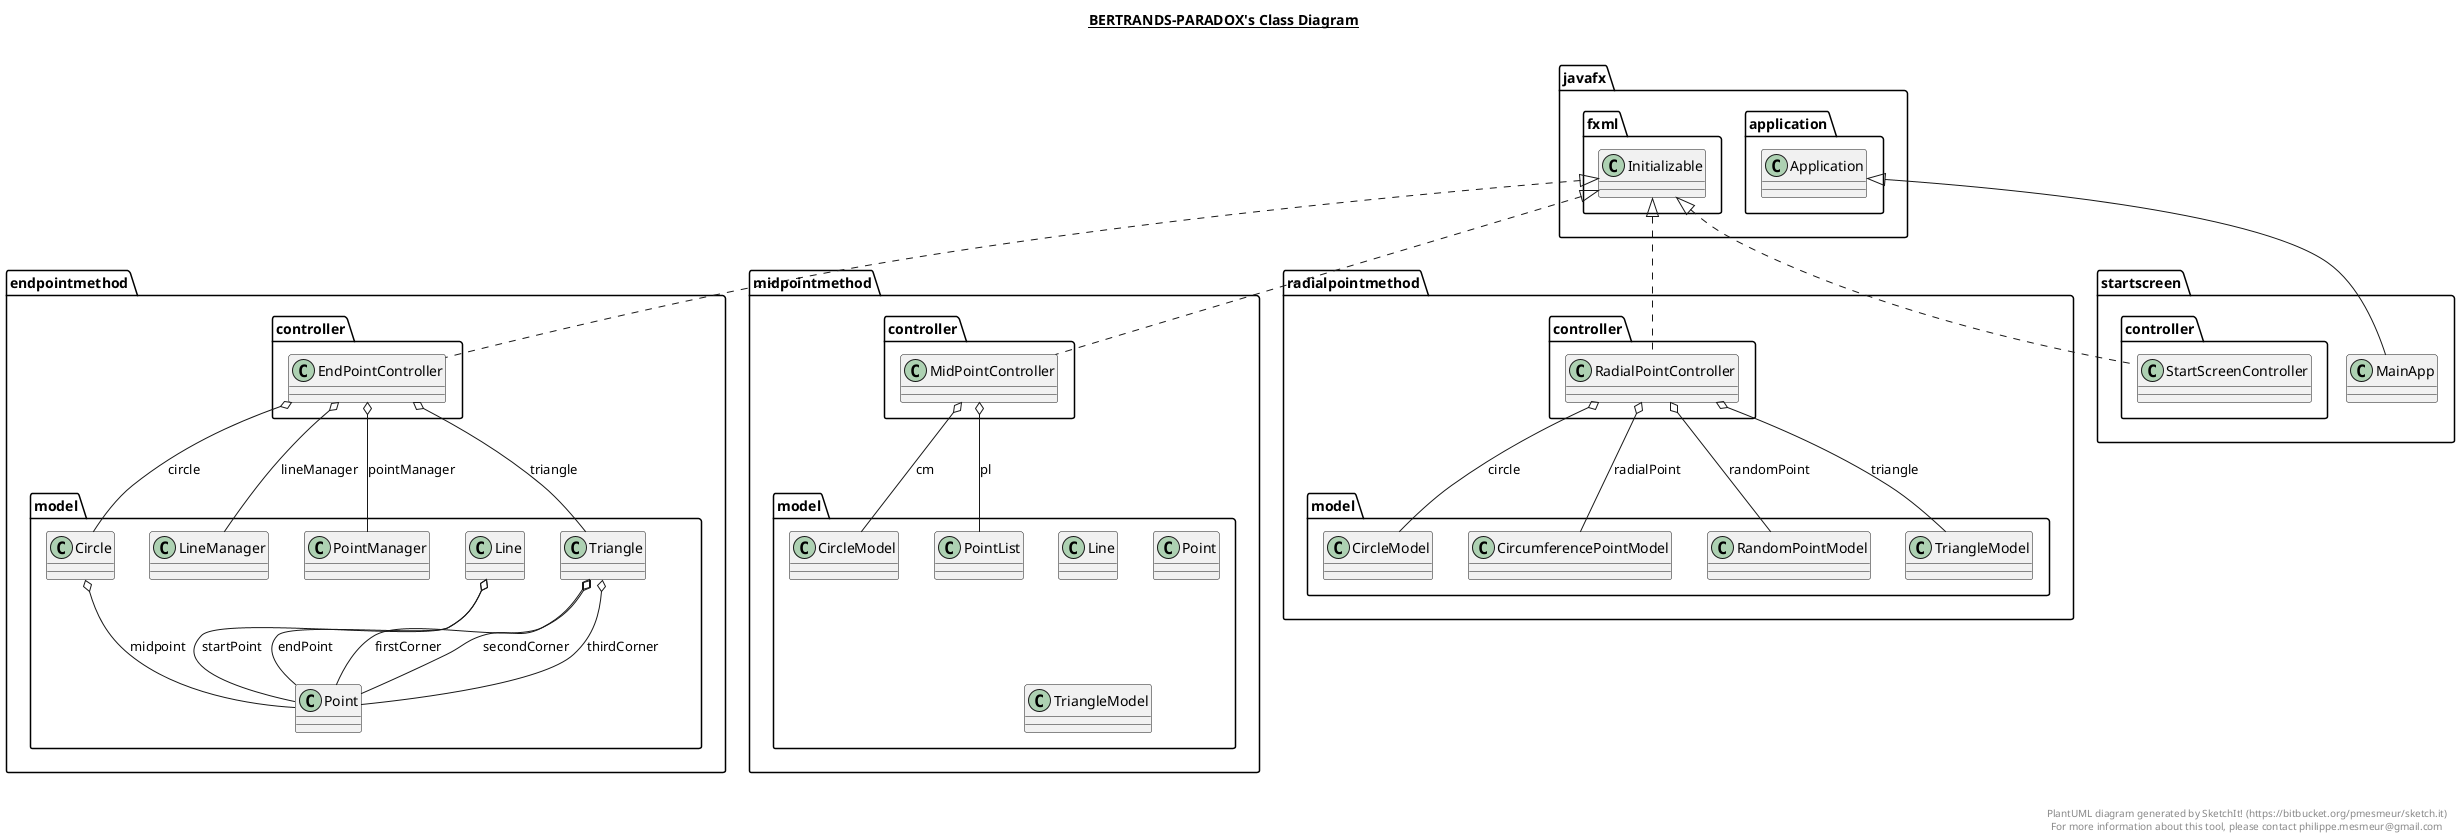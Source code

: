 @startuml

title __BERTRANDS-PARADOX's Class Diagram__\n

  namespace endpointmethod.controller {
    class endpointmethod.controller.EndPointController {
    }
  }
  

  namespace endpointmethod.model {
    class endpointmethod.model.Circle {
    }
  }
  

  namespace endpointmethod.model {
    class endpointmethod.model.Line {
    }
  }
  

  namespace endpointmethod.model {
    class endpointmethod.model.LineManager {
    }
  }
  

  namespace endpointmethod.model {
    class endpointmethod.model.Point {
    }
  }
  

  namespace endpointmethod.model {
    class endpointmethod.model.PointManager {
    }
  }
  

  namespace endpointmethod.model {
    class endpointmethod.model.Triangle {
    }
  }
  

  namespace midpointmethod.controller {
    class midpointmethod.controller.MidPointController {
    }
  }
  

  namespace midpointmethod.model {
    class midpointmethod.model.CircleModel {
    }
  }
  

  namespace midpointmethod.model {
    class midpointmethod.model.Line {
    }
  }
  

  namespace midpointmethod.model {
    class midpointmethod.model.Point {
    }
  }
  

  namespace midpointmethod.model {
    class midpointmethod.model.PointList {
    }
  }
  

  namespace midpointmethod.model {
    class midpointmethod.model.TriangleModel {
    }
  }
  

  namespace radialpointmethod.controller {
    class radialpointmethod.controller.RadialPointController {
    }
  }
  

  namespace radialpointmethod.model {
    class radialpointmethod.model.CircleModel {
    }
  }
  

  namespace radialpointmethod.model {
    class radialpointmethod.model.CircumferencePointModel {
    }
  }
  

  namespace radialpointmethod.model {
    class radialpointmethod.model.RandomPointModel {
    }
  }
  

  namespace radialpointmethod.model {
    class radialpointmethod.model.TriangleModel {
    }
  }
  

  namespace startscreen {
    class startscreen.MainApp {
    }
  }
  

  namespace startscreen {
    namespace controller {
      class startscreen.controller.StartScreenController {
      }
    }
  }
  

  endpointmethod.controller.EndPointController .up.|> javafx.fxml.Initializable
  endpointmethod.controller.EndPointController o-- endpointmethod.model.Circle : circle
  endpointmethod.controller.EndPointController o-- endpointmethod.model.LineManager : lineManager
  endpointmethod.controller.EndPointController o-- endpointmethod.model.PointManager : pointManager
  endpointmethod.controller.EndPointController o-- endpointmethod.model.Triangle : triangle
  endpointmethod.model.Circle o-- endpointmethod.model.Point : midpoint
  endpointmethod.model.Line o-- endpointmethod.model.Point : endPoint
  endpointmethod.model.Line o-- endpointmethod.model.Point : startPoint
  endpointmethod.model.Triangle o-- endpointmethod.model.Point : firstCorner
  endpointmethod.model.Triangle o-- endpointmethod.model.Point : secondCorner
  endpointmethod.model.Triangle o-- endpointmethod.model.Point : thirdCorner
  midpointmethod.controller.MidPointController .up.|> javafx.fxml.Initializable
  midpointmethod.controller.MidPointController o-- midpointmethod.model.CircleModel : cm
  midpointmethod.controller.MidPointController o-- midpointmethod.model.PointList : pl
  radialpointmethod.controller.RadialPointController .up.|> javafx.fxml.Initializable
  radialpointmethod.controller.RadialPointController o-- radialpointmethod.model.CircleModel : circle
  radialpointmethod.controller.RadialPointController o-- radialpointmethod.model.CircumferencePointModel : radialPoint
  radialpointmethod.controller.RadialPointController o-- radialpointmethod.model.RandomPointModel : randomPoint
  radialpointmethod.controller.RadialPointController o-- radialpointmethod.model.TriangleModel : triangle
  startscreen.MainApp -up-|> javafx.application.Application
  startscreen.controller.StartScreenController .up.|> javafx.fxml.Initializable


right footer


PlantUML diagram generated by SketchIt! (https://bitbucket.org/pmesmeur/sketch.it)
For more information about this tool, please contact philippe.mesmeur@gmail.com
endfooter

@enduml
